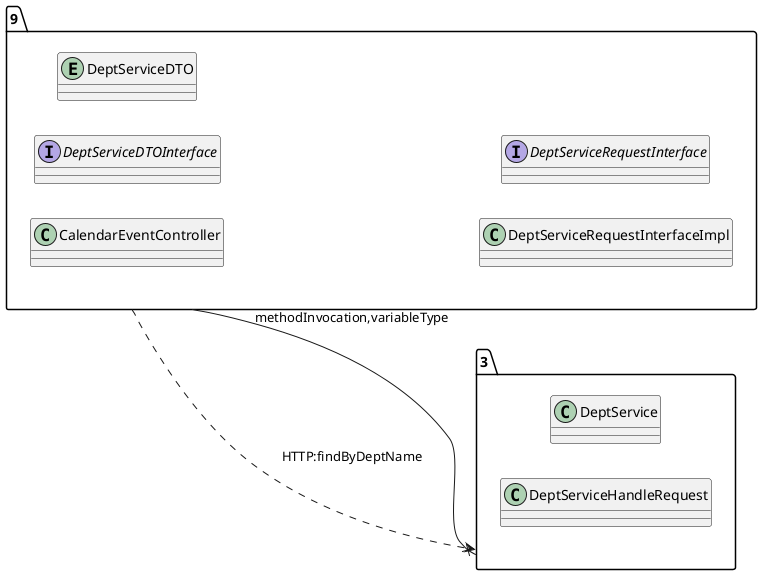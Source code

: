 @startuml 
allow_mixing
left to right direction
package "9"{
class CalendarEventController
interface DeptServiceDTOInterface
entity DeptServiceDTO
class DeptServiceRequestInterfaceImpl
interface DeptServiceRequestInterface

}
package "3"{
class DeptService
class DeptServiceHandleRequest

}
"9" --x "3":methodInvocation,variableType
"9" ..> "3":HTTP:findByDeptName
@enduml